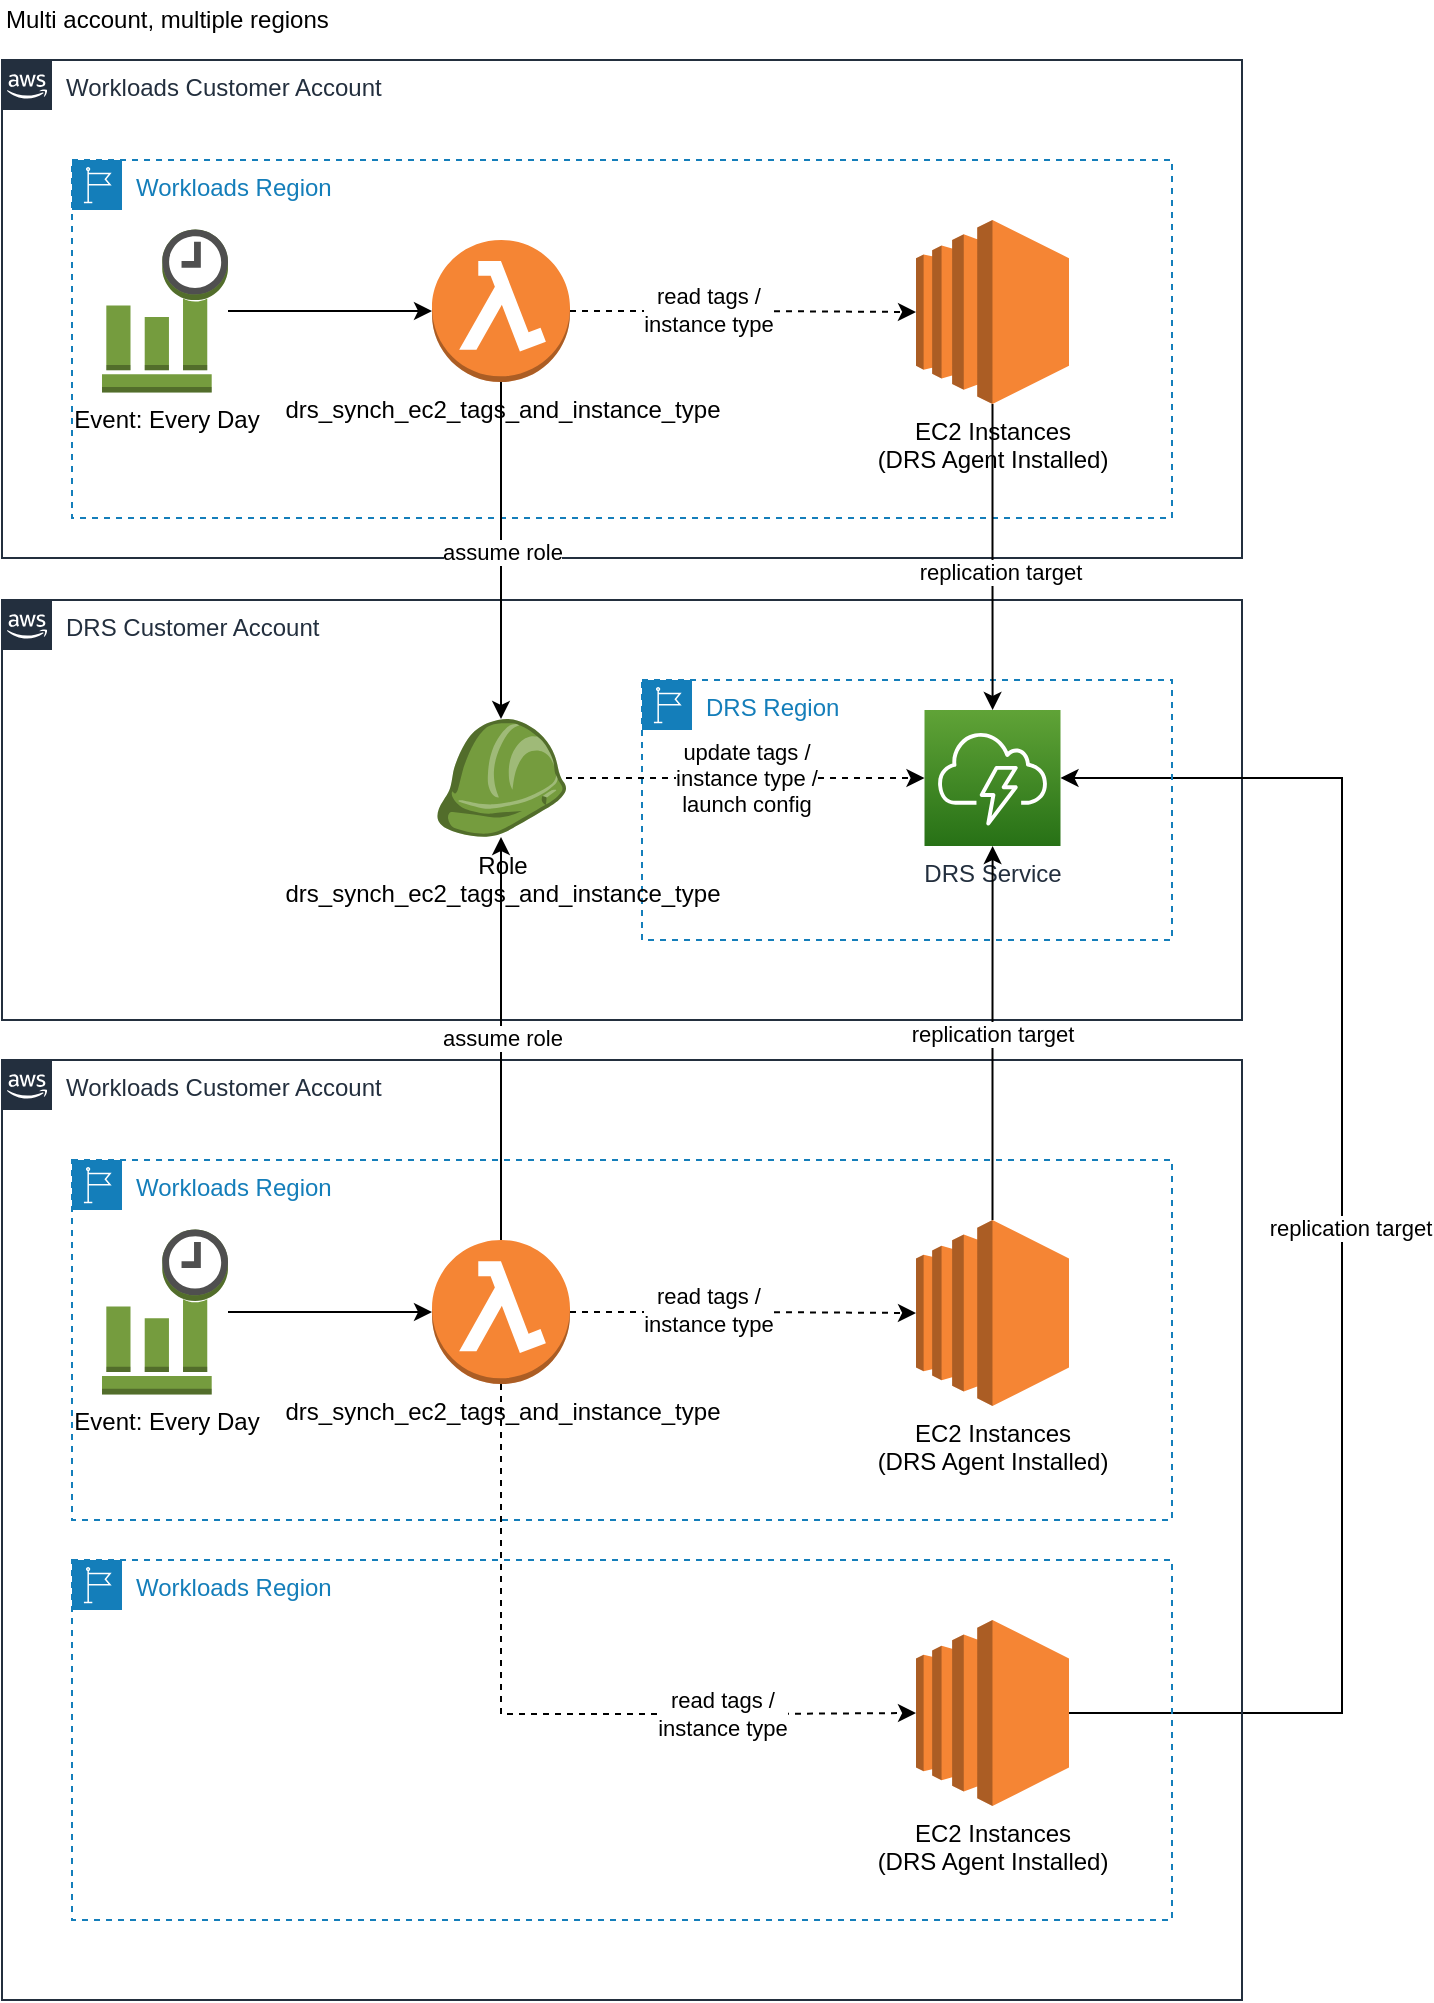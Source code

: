 <mxfile version="14.5.1" type="device"><diagram id="q4UnsAUHR2eg1v5_AYPl" name="Page-1"><mxGraphModel dx="1107" dy="945" grid="1" gridSize="10" guides="1" tooltips="1" connect="1" arrows="1" fold="1" page="1" pageScale="1" pageWidth="850" pageHeight="1100" math="0" shadow="0"><root><mxCell id="0"/><mxCell id="1" value="Account" parent="0"/><mxCell id="62z3DJhVKgA8J61ppzj2-2" value="DRS Customer Account" style="points=[[0,0],[0.25,0],[0.5,0],[0.75,0],[1,0],[1,0.25],[1,0.5],[1,0.75],[1,1],[0.75,1],[0.5,1],[0.25,1],[0,1],[0,0.75],[0,0.5],[0,0.25]];outlineConnect=0;gradientColor=none;html=1;whiteSpace=wrap;fontSize=12;fontStyle=0;shape=mxgraph.aws4.group;grIcon=mxgraph.aws4.group_aws_cloud_alt;strokeColor=#232F3E;fillColor=none;verticalAlign=top;align=left;spacingLeft=30;fontColor=#232F3E;dashed=0;" parent="1" vertex="1"><mxGeometry x="100" y="540" width="620" height="210" as="geometry"/></mxCell><mxCell id="w95-DmfVFg1bIKCz9T4T-33" value="Workloads Customer Account" style="points=[[0,0],[0.25,0],[0.5,0],[0.75,0],[1,0],[1,0.25],[1,0.5],[1,0.75],[1,1],[0.75,1],[0.5,1],[0.25,1],[0,1],[0,0.75],[0,0.5],[0,0.25]];outlineConnect=0;gradientColor=none;html=1;whiteSpace=wrap;fontSize=12;fontStyle=0;shape=mxgraph.aws4.group;grIcon=mxgraph.aws4.group_aws_cloud_alt;strokeColor=#232F3E;fillColor=none;verticalAlign=top;align=left;spacingLeft=30;fontColor=#232F3E;dashed=0;" parent="1" vertex="1"><mxGeometry x="100" y="270" width="620" height="249" as="geometry"/></mxCell><mxCell id="w95-DmfVFg1bIKCz9T4T-26" value="Workloads Region" style="points=[[0,0],[0.25,0],[0.5,0],[0.75,0],[1,0],[1,0.25],[1,0.5],[1,0.75],[1,1],[0.75,1],[0.5,1],[0.25,1],[0,1],[0,0.75],[0,0.5],[0,0.25]];outlineConnect=0;gradientColor=none;html=1;whiteSpace=wrap;fontSize=12;fontStyle=0;shape=mxgraph.aws4.group;grIcon=mxgraph.aws4.group_region;strokeColor=#147EBA;fillColor=none;verticalAlign=top;align=left;spacingLeft=30;fontColor=#147EBA;dashed=1;" parent="1" vertex="1"><mxGeometry x="135" y="320" width="550" height="179" as="geometry"/></mxCell><mxCell id="w95-DmfVFg1bIKCz9T4T-27" style="edgeStyle=orthogonalEdgeStyle;rounded=0;orthogonalLoop=1;jettySize=auto;html=1;dashed=1;" parent="1" source="w95-DmfVFg1bIKCz9T4T-29" target="w95-DmfVFg1bIKCz9T4T-32" edge="1"><mxGeometry relative="1" as="geometry"/></mxCell><mxCell id="w95-DmfVFg1bIKCz9T4T-28" value="read tags /&lt;br&gt;instance type" style="edgeLabel;html=1;align=center;verticalAlign=middle;resizable=0;points=[];" parent="w95-DmfVFg1bIKCz9T4T-27" vertex="1" connectable="0"><mxGeometry x="-0.205" y="1" relative="1" as="geometry"><mxPoint as="offset"/></mxGeometry></mxCell><mxCell id="w95-DmfVFg1bIKCz9T4T-29" value="drs_synch_ec2_tags_and_instance_type" style="outlineConnect=0;dashed=0;verticalLabelPosition=bottom;verticalAlign=top;align=center;html=1;shape=mxgraph.aws3.lambda_function;fillColor=#F58534;gradientColor=none;" parent="1" vertex="1"><mxGeometry x="315" y="360" width="69" height="71" as="geometry"/></mxCell><mxCell id="w95-DmfVFg1bIKCz9T4T-30" style="edgeStyle=orthogonalEdgeStyle;rounded=0;orthogonalLoop=1;jettySize=auto;html=1;" parent="1" source="w95-DmfVFg1bIKCz9T4T-31" target="w95-DmfVFg1bIKCz9T4T-29" edge="1"><mxGeometry relative="1" as="geometry"/></mxCell><mxCell id="w95-DmfVFg1bIKCz9T4T-31" value="Event: Every Day" style="outlineConnect=0;dashed=0;verticalLabelPosition=bottom;verticalAlign=top;align=center;html=1;shape=mxgraph.aws3.event_time_based;fillColor=#759C3E;gradientColor=none;" parent="1" vertex="1"><mxGeometry x="150" y="354.75" width="63" height="81.5" as="geometry"/></mxCell><mxCell id="w95-DmfVFg1bIKCz9T4T-32" value="EC2 Instances&lt;br&gt;(DRS Agent Installed)" style="outlineConnect=0;dashed=0;verticalLabelPosition=bottom;verticalAlign=top;align=center;html=1;shape=mxgraph.aws3.ec2;fillColor=#F58534;gradientColor=none;" parent="1" vertex="1"><mxGeometry x="557" y="350" width="76.5" height="92" as="geometry"/></mxCell><mxCell id="_hj09rFohUDo3qbFMtM_-1" style="edgeStyle=orthogonalEdgeStyle;rounded=0;orthogonalLoop=1;jettySize=auto;html=1;entryX=1;entryY=0.5;entryDx=0;entryDy=0;entryPerimeter=0;" parent="1" source="w95-DmfVFg1bIKCz9T4T-44" target="62z3DJhVKgA8J61ppzj2-6" edge="1"><mxGeometry relative="1" as="geometry"><Array as="points"><mxPoint x="770" y="1097"/><mxPoint x="770" y="629"/></Array></mxGeometry></mxCell><mxCell id="_hj09rFohUDo3qbFMtM_-2" value="replication target" style="edgeLabel;html=1;align=center;verticalAlign=middle;resizable=0;points=[];" parent="_hj09rFohUDo3qbFMtM_-1" vertex="1" connectable="0"><mxGeometry x="0.018" y="-4" relative="1" as="geometry"><mxPoint as="offset"/></mxGeometry></mxCell><mxCell id="62z3DJhVKgA8J61ppzj2-4" value="Region" parent="0"/><mxCell id="62z3DJhVKgA8J61ppzj2-20" value="Workloads Customer Account" style="points=[[0,0],[0.25,0],[0.5,0],[0.75,0],[1,0],[1,0.25],[1,0.5],[1,0.75],[1,1],[0.75,1],[0.5,1],[0.25,1],[0,1],[0,0.75],[0,0.5],[0,0.25]];outlineConnect=0;gradientColor=none;html=1;whiteSpace=wrap;fontSize=12;fontStyle=0;shape=mxgraph.aws4.group;grIcon=mxgraph.aws4.group_aws_cloud_alt;strokeColor=#232F3E;fillColor=none;verticalAlign=top;align=left;spacingLeft=30;fontColor=#232F3E;dashed=0;" parent="62z3DJhVKgA8J61ppzj2-4" vertex="1"><mxGeometry x="100" y="770" width="620" height="470" as="geometry"/></mxCell><mxCell id="62z3DJhVKgA8J61ppzj2-3" value="DRS Region" style="points=[[0,0],[0.25,0],[0.5,0],[0.75,0],[1,0],[1,0.25],[1,0.5],[1,0.75],[1,1],[0.75,1],[0.5,1],[0.25,1],[0,1],[0,0.75],[0,0.5],[0,0.25]];outlineConnect=0;gradientColor=none;html=1;whiteSpace=wrap;fontSize=12;fontStyle=0;shape=mxgraph.aws4.group;grIcon=mxgraph.aws4.group_region;strokeColor=#147EBA;fillColor=none;verticalAlign=top;align=left;spacingLeft=30;fontColor=#147EBA;dashed=1;" parent="62z3DJhVKgA8J61ppzj2-4" vertex="1"><mxGeometry x="420" y="580" width="265" height="130" as="geometry"/></mxCell><mxCell id="62z3DJhVKgA8J61ppzj2-6" value="DRS Service" style="points=[[0,0,0],[0.25,0,0],[0.5,0,0],[0.75,0,0],[1,0,0],[0,1,0],[0.25,1,0],[0.5,1,0],[0.75,1,0],[1,1,0],[0,0.25,0],[0,0.5,0],[0,0.75,0],[1,0.25,0],[1,0.5,0],[1,0.75,0]];outlineConnect=0;fontColor=#232F3E;gradientColor=#60A337;gradientDirection=north;fillColor=#277116;strokeColor=#ffffff;dashed=0;verticalLabelPosition=bottom;verticalAlign=top;align=center;html=1;fontSize=12;fontStyle=0;aspect=fixed;shape=mxgraph.aws4.resourceIcon;resIcon=mxgraph.aws4.cloudendure_disaster_recovery;" parent="62z3DJhVKgA8J61ppzj2-4" vertex="1"><mxGeometry x="561.25" y="595" width="68" height="68" as="geometry"/></mxCell><mxCell id="62z3DJhVKgA8J61ppzj2-8" value="Workloads Region" style="points=[[0,0],[0.25,0],[0.5,0],[0.75,0],[1,0],[1,0.25],[1,0.5],[1,0.75],[1,1],[0.75,1],[0.5,1],[0.25,1],[0,1],[0,0.75],[0,0.5],[0,0.25]];outlineConnect=0;gradientColor=none;html=1;whiteSpace=wrap;fontSize=12;fontStyle=0;shape=mxgraph.aws4.group;grIcon=mxgraph.aws4.group_region;strokeColor=#147EBA;fillColor=none;verticalAlign=top;align=left;spacingLeft=30;fontColor=#147EBA;dashed=1;" parent="62z3DJhVKgA8J61ppzj2-4" vertex="1"><mxGeometry x="135" y="820" width="550" height="180" as="geometry"/></mxCell><mxCell id="62z3DJhVKgA8J61ppzj2-15" value="assume role" style="edgeStyle=orthogonalEdgeStyle;rounded=0;orthogonalLoop=1;jettySize=auto;html=1;" parent="62z3DJhVKgA8J61ppzj2-4" source="62z3DJhVKgA8J61ppzj2-9" target="62z3DJhVKgA8J61ppzj2-14" edge="1"><mxGeometry relative="1" as="geometry"/></mxCell><mxCell id="62z3DJhVKgA8J61ppzj2-17" style="edgeStyle=orthogonalEdgeStyle;rounded=0;orthogonalLoop=1;jettySize=auto;html=1;dashed=1;" parent="62z3DJhVKgA8J61ppzj2-4" source="62z3DJhVKgA8J61ppzj2-9" target="62z3DJhVKgA8J61ppzj2-12" edge="1"><mxGeometry relative="1" as="geometry"/></mxCell><mxCell id="62z3DJhVKgA8J61ppzj2-18" value="read tags /&lt;br&gt;instance type" style="edgeLabel;html=1;align=center;verticalAlign=middle;resizable=0;points=[];" parent="62z3DJhVKgA8J61ppzj2-17" vertex="1" connectable="0"><mxGeometry x="-0.205" y="1" relative="1" as="geometry"><mxPoint as="offset"/></mxGeometry></mxCell><mxCell id="62z3DJhVKgA8J61ppzj2-9" value="drs_synch_ec2_tags_and_instance_type" style="outlineConnect=0;dashed=0;verticalLabelPosition=bottom;verticalAlign=top;align=center;html=1;shape=mxgraph.aws3.lambda_function;fillColor=#F58534;gradientColor=none;" parent="62z3DJhVKgA8J61ppzj2-4" vertex="1"><mxGeometry x="315" y="860" width="69" height="72" as="geometry"/></mxCell><mxCell id="62z3DJhVKgA8J61ppzj2-11" style="edgeStyle=orthogonalEdgeStyle;rounded=0;orthogonalLoop=1;jettySize=auto;html=1;" parent="62z3DJhVKgA8J61ppzj2-4" source="62z3DJhVKgA8J61ppzj2-10" target="62z3DJhVKgA8J61ppzj2-9" edge="1"><mxGeometry relative="1" as="geometry"/></mxCell><mxCell id="62z3DJhVKgA8J61ppzj2-10" value="Event: Every Day" style="outlineConnect=0;dashed=0;verticalLabelPosition=bottom;verticalAlign=top;align=center;html=1;shape=mxgraph.aws3.event_time_based;fillColor=#759C3E;gradientColor=none;" parent="62z3DJhVKgA8J61ppzj2-4" vertex="1"><mxGeometry x="150" y="854.75" width="63" height="82.5" as="geometry"/></mxCell><mxCell id="62z3DJhVKgA8J61ppzj2-13" value="replication target" style="edgeStyle=orthogonalEdgeStyle;rounded=0;orthogonalLoop=1;jettySize=auto;html=1;" parent="62z3DJhVKgA8J61ppzj2-4" source="62z3DJhVKgA8J61ppzj2-12" target="62z3DJhVKgA8J61ppzj2-6" edge="1"><mxGeometry relative="1" as="geometry"/></mxCell><mxCell id="62z3DJhVKgA8J61ppzj2-12" value="EC2 Instances&lt;br&gt;(DRS Agent Installed)" style="outlineConnect=0;dashed=0;verticalLabelPosition=bottom;verticalAlign=top;align=center;html=1;shape=mxgraph.aws3.ec2;fillColor=#F58534;gradientColor=none;" parent="62z3DJhVKgA8J61ppzj2-4" vertex="1"><mxGeometry x="557" y="850" width="76.5" height="93" as="geometry"/></mxCell><mxCell id="62z3DJhVKgA8J61ppzj2-16" value="update tags /&lt;br&gt;instance type /&lt;br&gt;launch config" style="edgeStyle=orthogonalEdgeStyle;rounded=0;orthogonalLoop=1;jettySize=auto;html=1;dashed=1;" parent="62z3DJhVKgA8J61ppzj2-4" source="62z3DJhVKgA8J61ppzj2-14" target="62z3DJhVKgA8J61ppzj2-6" edge="1"><mxGeometry relative="1" as="geometry"/></mxCell><mxCell id="62z3DJhVKgA8J61ppzj2-14" value="Role&lt;br&gt;drs_synch_ec2_tags_and_instance_type" style="outlineConnect=0;dashed=0;verticalLabelPosition=bottom;verticalAlign=top;align=center;html=1;shape=mxgraph.aws3.role;fillColor=#759C3E;gradientColor=none;" parent="62z3DJhVKgA8J61ppzj2-4" vertex="1"><mxGeometry x="317" y="599.5" width="65" height="59" as="geometry"/></mxCell><mxCell id="62z3DJhVKgA8J61ppzj2-19" value="Multi account, multiple regions" style="text;html=1;strokeColor=none;fillColor=none;align=left;verticalAlign=middle;whiteSpace=wrap;rounded=0;" parent="62z3DJhVKgA8J61ppzj2-4" vertex="1"><mxGeometry x="100" y="240" width="260" height="20" as="geometry"/></mxCell><mxCell id="w95-DmfVFg1bIKCz9T4T-35" value="assume role" style="edgeStyle=orthogonalEdgeStyle;rounded=0;orthogonalLoop=1;jettySize=auto;html=1;" parent="62z3DJhVKgA8J61ppzj2-4" source="w95-DmfVFg1bIKCz9T4T-29" target="62z3DJhVKgA8J61ppzj2-14" edge="1"><mxGeometry relative="1" as="geometry"/></mxCell><mxCell id="w95-DmfVFg1bIKCz9T4T-36" style="edgeStyle=orthogonalEdgeStyle;rounded=0;orthogonalLoop=1;jettySize=auto;html=1;" parent="62z3DJhVKgA8J61ppzj2-4" source="w95-DmfVFg1bIKCz9T4T-32" target="62z3DJhVKgA8J61ppzj2-6" edge="1"><mxGeometry relative="1" as="geometry"/></mxCell><mxCell id="w95-DmfVFg1bIKCz9T4T-37" value="replication target" style="edgeLabel;html=1;align=center;verticalAlign=middle;resizable=0;points=[];" parent="w95-DmfVFg1bIKCz9T4T-36" vertex="1" connectable="0"><mxGeometry x="0.098" y="3" relative="1" as="geometry"><mxPoint as="offset"/></mxGeometry></mxCell><mxCell id="w95-DmfVFg1bIKCz9T4T-38" value="Workloads Region" style="points=[[0,0],[0.25,0],[0.5,0],[0.75,0],[1,0],[1,0.25],[1,0.5],[1,0.75],[1,1],[0.75,1],[0.5,1],[0.25,1],[0,1],[0,0.75],[0,0.5],[0,0.25]];outlineConnect=0;gradientColor=none;html=1;whiteSpace=wrap;fontSize=12;fontStyle=0;shape=mxgraph.aws4.group;grIcon=mxgraph.aws4.group_region;strokeColor=#147EBA;fillColor=none;verticalAlign=top;align=left;spacingLeft=30;fontColor=#147EBA;dashed=1;" parent="62z3DJhVKgA8J61ppzj2-4" vertex="1"><mxGeometry x="135" y="1020" width="550" height="180" as="geometry"/></mxCell><mxCell id="w95-DmfVFg1bIKCz9T4T-44" value="EC2 Instances&lt;br&gt;(DRS Agent Installed)" style="outlineConnect=0;dashed=0;verticalLabelPosition=bottom;verticalAlign=top;align=center;html=1;shape=mxgraph.aws3.ec2;fillColor=#F58534;gradientColor=none;" parent="62z3DJhVKgA8J61ppzj2-4" vertex="1"><mxGeometry x="557" y="1050" width="76.5" height="93" as="geometry"/></mxCell><mxCell id="w95-DmfVFg1bIKCz9T4T-45" style="edgeStyle=orthogonalEdgeStyle;rounded=0;orthogonalLoop=1;jettySize=auto;html=1;entryX=0;entryY=0.5;entryDx=0;entryDy=0;entryPerimeter=0;dashed=1;" parent="62z3DJhVKgA8J61ppzj2-4" source="62z3DJhVKgA8J61ppzj2-9" target="w95-DmfVFg1bIKCz9T4T-44" edge="1"><mxGeometry relative="1" as="geometry"><Array as="points"><mxPoint x="350" y="1097"/><mxPoint x="471" y="1097"/></Array></mxGeometry></mxCell><mxCell id="w95-DmfVFg1bIKCz9T4T-46" value="read tags /&lt;br&gt;instance type" style="edgeLabel;html=1;align=center;verticalAlign=middle;resizable=0;points=[];" parent="w95-DmfVFg1bIKCz9T4T-45" vertex="1" connectable="0"><mxGeometry x="-0.785" y="4" relative="1" as="geometry"><mxPoint x="106.5" y="124.5" as="offset"/></mxGeometry></mxCell></root></mxGraphModel></diagram></mxfile>